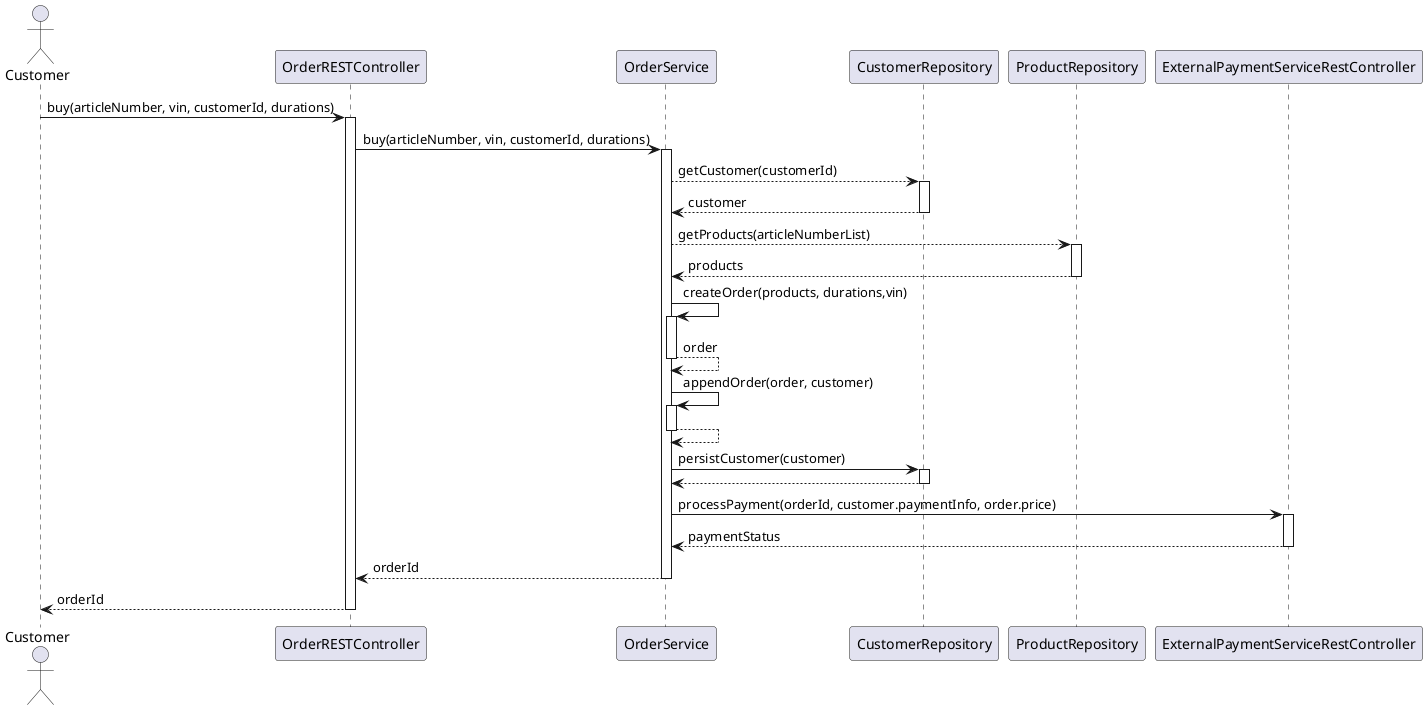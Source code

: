 @startuml
'test
actor Customer

Customer -> OrderRESTController : buy(articleNumber, vin, customerId, durations)
activate OrderRESTController


OrderRESTController -> OrderService : buy(articleNumber, vin, customerId, durations)
activate OrderService



OrderService --> CustomerRepository : getCustomer(customerId)
activate CustomerRepository

CustomerRepository --> OrderService : customer
deactivate CustomerRepository

OrderService --> ProductRepository : getProducts(articleNumberList)
activate ProductRepository

ProductRepository --> OrderService : products
deactivate ProductRepository

OrderService -> OrderService : createOrder(products, durations,vin)
activate OrderService
OrderService --> OrderService :order
deactivate OrderService

OrderService -> OrderService : appendOrder(order, customer)
activate OrderService
OrderService --> OrderService
deactivate OrderService

OrderService -> CustomerRepository : persistCustomer(customer)
activate CustomerRepository
CustomerRepository --> OrderService
deactivate CustomerRepository

OrderService -> ExternalPaymentServiceRestController : processPayment(orderId, customer.paymentInfo, order.price)
activate ExternalPaymentServiceRestController

ExternalPaymentServiceRestController --> OrderService : paymentStatus
deactivate ExternalPaymentServiceRestController

OrderService --> OrderRESTController : orderId
deactivate OrderService

OrderRESTController --> Customer : orderId
deactivate OrderRESTController

@enduml



